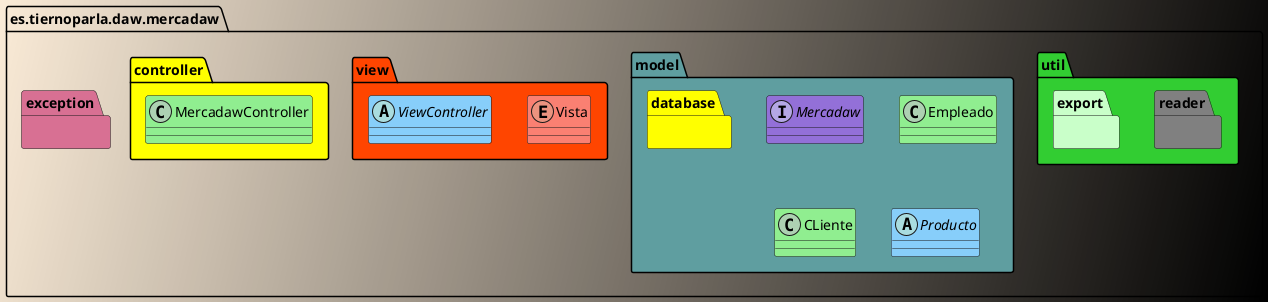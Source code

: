 @startuml Diagrama de Clases
skinparam BackgroundColor antiquewhite/black
allow_mixing
set namespaceSeparator none

package es.tiernoparla.daw.mercadaw{

    package util #LimeGreen{

        package reader #Grey{

        }

        package export #TECHNOLOGY{

        }
    }

    package exception #PaleVioletRed{

    }

    package model #CadetBlue{

        interface Mercadaw #MediumPurple{

        }

        class Empleado #LightGreen{

        }
    
        class CLiente #LightGreen{

        }

        package database #Yellow{

        }

        abstract Producto #LightSkyBlue{

        }

    }

    package view #OrangeRed{

        enum Vista #Salmon{

        }

        abstract ViewController #LightSkyBlue{

        }
    }

    package controller #Yellow{
        
        class MercadawController #LightGreen{

        }
    }

}




@enduml